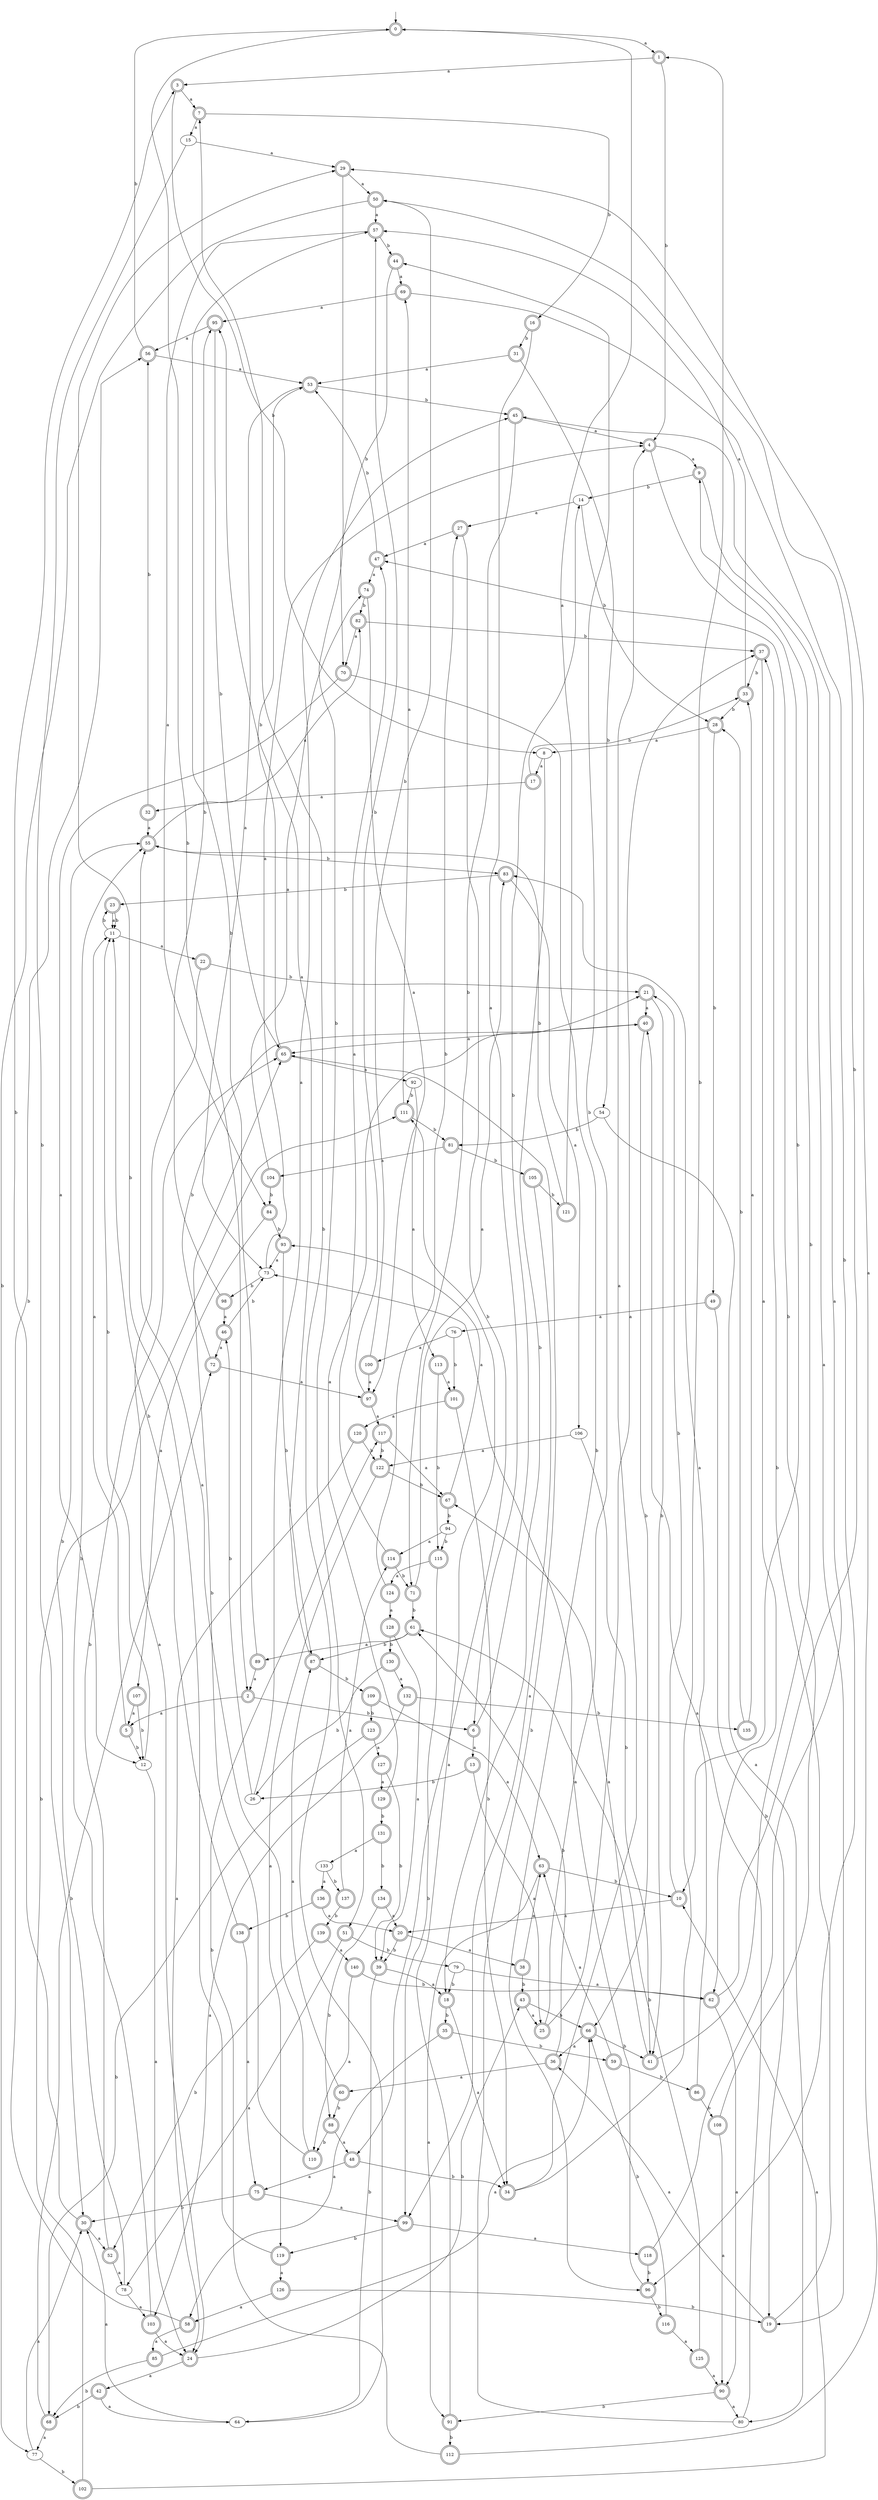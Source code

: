 digraph RandomDFA {
  __start0 [label="", shape=none];
  __start0 -> 0 [label=""];
  0 [shape=circle] [shape=doublecircle]
  0 -> 1 [label="a"]
  0 -> 2 [label="b"]
  1 [shape=doublecircle]
  1 -> 3 [label="a"]
  1 -> 4 [label="b"]
  2 [shape=doublecircle]
  2 -> 5 [label="a"]
  2 -> 6 [label="b"]
  3 [shape=doublecircle]
  3 -> 7 [label="a"]
  3 -> 8 [label="b"]
  4 [shape=doublecircle]
  4 -> 9 [label="a"]
  4 -> 10 [label="b"]
  5 [shape=doublecircle]
  5 -> 11 [label="a"]
  5 -> 12 [label="b"]
  6 [shape=doublecircle]
  6 -> 13 [label="a"]
  6 -> 14 [label="b"]
  7 [shape=doublecircle]
  7 -> 15 [label="a"]
  7 -> 16 [label="b"]
  8
  8 -> 17 [label="a"]
  8 -> 18 [label="b"]
  9 [shape=doublecircle]
  9 -> 19 [label="a"]
  9 -> 14 [label="b"]
  10 [shape=doublecircle]
  10 -> 20 [label="a"]
  10 -> 21 [label="b"]
  11
  11 -> 22 [label="a"]
  11 -> 23 [label="b"]
  12
  12 -> 24 [label="a"]
  12 -> 11 [label="b"]
  13 [shape=doublecircle]
  13 -> 25 [label="a"]
  13 -> 26 [label="b"]
  14
  14 -> 27 [label="a"]
  14 -> 28 [label="b"]
  15
  15 -> 29 [label="a"]
  15 -> 30 [label="b"]
  16 [shape=doublecircle]
  16 -> 6 [label="a"]
  16 -> 31 [label="b"]
  17 [shape=doublecircle]
  17 -> 32 [label="a"]
  17 -> 33 [label="b"]
  18 [shape=doublecircle]
  18 -> 34 [label="a"]
  18 -> 35 [label="b"]
  19 [shape=doublecircle]
  19 -> 36 [label="a"]
  19 -> 37 [label="b"]
  20 [shape=doublecircle]
  20 -> 38 [label="a"]
  20 -> 39 [label="b"]
  21 [shape=doublecircle]
  21 -> 40 [label="a"]
  21 -> 41 [label="b"]
  22 [shape=doublecircle]
  22 -> 24 [label="a"]
  22 -> 21 [label="b"]
  23 [shape=doublecircle]
  23 -> 11 [label="a"]
  23 -> 11 [label="b"]
  24 [shape=doublecircle]
  24 -> 42 [label="a"]
  24 -> 43 [label="b"]
  25 [shape=doublecircle]
  25 -> 37 [label="a"]
  25 -> 44 [label="b"]
  26
  26 -> 45 [label="a"]
  26 -> 46 [label="b"]
  27 [shape=doublecircle]
  27 -> 47 [label="a"]
  27 -> 48 [label="b"]
  28 [shape=doublecircle]
  28 -> 8 [label="a"]
  28 -> 49 [label="b"]
  29 [shape=doublecircle]
  29 -> 50 [label="a"]
  29 -> 51 [label="b"]
  30 [shape=doublecircle]
  30 -> 52 [label="a"]
  30 -> 3 [label="b"]
  31 [shape=doublecircle]
  31 -> 53 [label="a"]
  31 -> 54 [label="b"]
  32 [shape=doublecircle]
  32 -> 55 [label="a"]
  32 -> 56 [label="b"]
  33 [shape=doublecircle]
  33 -> 57 [label="a"]
  33 -> 28 [label="b"]
  34 [shape=doublecircle]
  34 -> 4 [label="a"]
  34 -> 1 [label="b"]
  35 [shape=doublecircle]
  35 -> 58 [label="a"]
  35 -> 59 [label="b"]
  36 [shape=doublecircle]
  36 -> 60 [label="a"]
  36 -> 61 [label="b"]
  37 [shape=doublecircle]
  37 -> 62 [label="a"]
  37 -> 33 [label="b"]
  38 [shape=doublecircle]
  38 -> 63 [label="a"]
  38 -> 43 [label="b"]
  39 [shape=doublecircle]
  39 -> 18 [label="a"]
  39 -> 64 [label="b"]
  40 [shape=doublecircle]
  40 -> 65 [label="a"]
  40 -> 66 [label="b"]
  41 [shape=doublecircle]
  41 -> 67 [label="a"]
  41 -> 9 [label="b"]
  42 [shape=doublecircle]
  42 -> 64 [label="a"]
  42 -> 68 [label="b"]
  43 [shape=doublecircle]
  43 -> 25 [label="a"]
  43 -> 66 [label="b"]
  44 [shape=doublecircle]
  44 -> 69 [label="a"]
  44 -> 70 [label="b"]
  45 [shape=doublecircle]
  45 -> 4 [label="a"]
  45 -> 71 [label="b"]
  46 [shape=doublecircle]
  46 -> 72 [label="a"]
  46 -> 73 [label="b"]
  47 [shape=doublecircle]
  47 -> 74 [label="a"]
  47 -> 53 [label="b"]
  48 [shape=doublecircle]
  48 -> 75 [label="a"]
  48 -> 34 [label="b"]
  49 [shape=doublecircle]
  49 -> 76 [label="a"]
  49 -> 19 [label="b"]
  50 [shape=doublecircle]
  50 -> 57 [label="a"]
  50 -> 77 [label="b"]
  51 [shape=doublecircle]
  51 -> 78 [label="a"]
  51 -> 79 [label="b"]
  52 [shape=doublecircle]
  52 -> 78 [label="a"]
  52 -> 65 [label="b"]
  53 [shape=doublecircle]
  53 -> 73 [label="a"]
  53 -> 45 [label="b"]
  54
  54 -> 80 [label="a"]
  54 -> 81 [label="b"]
  55 [shape=doublecircle]
  55 -> 82 [label="a"]
  55 -> 83 [label="b"]
  56 [shape=doublecircle]
  56 -> 53 [label="a"]
  56 -> 0 [label="b"]
  57 [shape=doublecircle]
  57 -> 84 [label="a"]
  57 -> 44 [label="b"]
  58 [shape=doublecircle]
  58 -> 85 [label="a"]
  58 -> 56 [label="b"]
  59 [shape=doublecircle]
  59 -> 63 [label="a"]
  59 -> 86 [label="b"]
  60 [shape=doublecircle]
  60 -> 87 [label="a"]
  60 -> 88 [label="b"]
  61 [shape=doublecircle]
  61 -> 89 [label="a"]
  61 -> 87 [label="b"]
  62 [shape=doublecircle]
  62 -> 90 [label="a"]
  62 -> 50 [label="b"]
  63 [shape=doublecircle]
  63 -> 91 [label="a"]
  63 -> 10 [label="b"]
  64
  64 -> 30 [label="a"]
  64 -> 7 [label="b"]
  65 [shape=doublecircle]
  65 -> 92 [label="a"]
  65 -> 53 [label="b"]
  66 [shape=doublecircle]
  66 -> 36 [label="a"]
  66 -> 41 [label="b"]
  67 [shape=doublecircle]
  67 -> 93 [label="a"]
  67 -> 94 [label="b"]
  68 [shape=doublecircle]
  68 -> 77 [label="a"]
  68 -> 72 [label="b"]
  69 [shape=doublecircle]
  69 -> 95 [label="a"]
  69 -> 96 [label="b"]
  70 [shape=doublecircle]
  70 -> 12 [label="a"]
  70 -> 96 [label="b"]
  71 [shape=doublecircle]
  71 -> 83 [label="a"]
  71 -> 61 [label="b"]
  72 [shape=doublecircle]
  72 -> 97 [label="a"]
  72 -> 40 [label="b"]
  73
  73 -> 4 [label="a"]
  73 -> 98 [label="b"]
  74 [shape=doublecircle]
  74 -> 97 [label="a"]
  74 -> 82 [label="b"]
  75 [shape=doublecircle]
  75 -> 99 [label="a"]
  75 -> 30 [label="b"]
  76
  76 -> 100 [label="a"]
  76 -> 101 [label="b"]
  77
  77 -> 30 [label="a"]
  77 -> 102 [label="b"]
  78
  78 -> 103 [label="a"]
  78 -> 55 [label="b"]
  79
  79 -> 62 [label="a"]
  79 -> 18 [label="b"]
  80
  80 -> 40 [label="a"]
  80 -> 65 [label="b"]
  81 [shape=doublecircle]
  81 -> 104 [label="a"]
  81 -> 105 [label="b"]
  82 [shape=doublecircle]
  82 -> 70 [label="a"]
  82 -> 37 [label="b"]
  83 [shape=doublecircle]
  83 -> 106 [label="a"]
  83 -> 23 [label="b"]
  84 [shape=doublecircle]
  84 -> 107 [label="a"]
  84 -> 93 [label="b"]
  85 [shape=doublecircle]
  85 -> 66 [label="a"]
  85 -> 68 [label="b"]
  86 [shape=doublecircle]
  86 -> 83 [label="a"]
  86 -> 108 [label="b"]
  87 [shape=doublecircle]
  87 -> 95 [label="a"]
  87 -> 109 [label="b"]
  88 [shape=doublecircle]
  88 -> 48 [label="a"]
  88 -> 110 [label="b"]
  89 [shape=doublecircle]
  89 -> 2 [label="a"]
  89 -> 57 [label="b"]
  90 [shape=doublecircle]
  90 -> 80 [label="a"]
  90 -> 91 [label="b"]
  91 [shape=doublecircle]
  91 -> 111 [label="a"]
  91 -> 112 [label="b"]
  92
  92 -> 113 [label="a"]
  92 -> 111 [label="b"]
  93 [shape=doublecircle]
  93 -> 73 [label="a"]
  93 -> 87 [label="b"]
  94
  94 -> 114 [label="a"]
  94 -> 115 [label="b"]
  95 [shape=doublecircle]
  95 -> 56 [label="a"]
  95 -> 65 [label="b"]
  96 [shape=doublecircle]
  96 -> 73 [label="a"]
  96 -> 116 [label="b"]
  97 [shape=doublecircle]
  97 -> 117 [label="a"]
  97 -> 57 [label="b"]
  98 [shape=doublecircle]
  98 -> 46 [label="a"]
  98 -> 95 [label="b"]
  99 [shape=doublecircle]
  99 -> 118 [label="a"]
  99 -> 119 [label="b"]
  100 [shape=doublecircle]
  100 -> 97 [label="a"]
  100 -> 50 [label="b"]
  101 [shape=doublecircle]
  101 -> 120 [label="a"]
  101 -> 34 [label="b"]
  102 [shape=doublecircle]
  102 -> 10 [label="a"]
  102 -> 111 [label="b"]
  103 [shape=doublecircle]
  103 -> 24 [label="a"]
  103 -> 55 [label="b"]
  104 [shape=doublecircle]
  104 -> 74 [label="a"]
  104 -> 84 [label="b"]
  105 [shape=doublecircle]
  105 -> 99 [label="a"]
  105 -> 121 [label="b"]
  106
  106 -> 122 [label="a"]
  106 -> 41 [label="b"]
  107 [shape=doublecircle]
  107 -> 5 [label="a"]
  107 -> 12 [label="b"]
  108 [shape=doublecircle]
  108 -> 90 [label="a"]
  108 -> 47 [label="b"]
  109 [shape=doublecircle]
  109 -> 63 [label="a"]
  109 -> 123 [label="b"]
  110 [shape=doublecircle]
  110 -> 55 [label="a"]
  110 -> 65 [label="b"]
  111 [shape=doublecircle]
  111 -> 69 [label="a"]
  111 -> 81 [label="b"]
  112 [shape=doublecircle]
  112 -> 29 [label="a"]
  112 -> 117 [label="b"]
  113 [shape=doublecircle]
  113 -> 101 [label="a"]
  113 -> 115 [label="b"]
  114 [shape=doublecircle]
  114 -> 47 [label="a"]
  114 -> 71 [label="b"]
  115 [shape=doublecircle]
  115 -> 124 [label="a"]
  115 -> 99 [label="b"]
  116 [shape=doublecircle]
  116 -> 125 [label="a"]
  116 -> 66 [label="b"]
  117 [shape=doublecircle]
  117 -> 67 [label="a"]
  117 -> 122 [label="b"]
  118 [shape=doublecircle]
  118 -> 45 [label="a"]
  118 -> 96 [label="b"]
  119 [shape=doublecircle]
  119 -> 126 [label="a"]
  119 -> 29 [label="b"]
  120 [shape=doublecircle]
  120 -> 24 [label="a"]
  120 -> 122 [label="b"]
  121 [shape=doublecircle]
  121 -> 0 [label="a"]
  121 -> 55 [label="b"]
  122 [shape=doublecircle]
  122 -> 119 [label="a"]
  122 -> 67 [label="b"]
  123 [shape=doublecircle]
  123 -> 127 [label="a"]
  123 -> 68 [label="b"]
  124 [shape=doublecircle]
  124 -> 128 [label="a"]
  124 -> 27 [label="b"]
  125 [shape=doublecircle]
  125 -> 90 [label="a"]
  125 -> 61 [label="b"]
  126 [shape=doublecircle]
  126 -> 58 [label="a"]
  126 -> 19 [label="b"]
  127 [shape=doublecircle]
  127 -> 129 [label="a"]
  127 -> 39 [label="b"]
  128 [shape=doublecircle]
  128 -> 39 [label="a"]
  128 -> 130 [label="b"]
  129 [shape=doublecircle]
  129 -> 21 [label="a"]
  129 -> 131 [label="b"]
  130 [shape=doublecircle]
  130 -> 132 [label="a"]
  130 -> 26 [label="b"]
  131 [shape=doublecircle]
  131 -> 133 [label="a"]
  131 -> 134 [label="b"]
  132 [shape=doublecircle]
  132 -> 103 [label="a"]
  132 -> 135 [label="b"]
  133
  133 -> 136 [label="a"]
  133 -> 137 [label="b"]
  134 [shape=doublecircle]
  134 -> 20 [label="a"]
  134 -> 88 [label="b"]
  135 [shape=doublecircle]
  135 -> 33 [label="a"]
  135 -> 28 [label="b"]
  136 [shape=doublecircle]
  136 -> 20 [label="a"]
  136 -> 138 [label="b"]
  137 [shape=doublecircle]
  137 -> 114 [label="a"]
  137 -> 139 [label="b"]
  138 [shape=doublecircle]
  138 -> 75 [label="a"]
  138 -> 11 [label="b"]
  139 [shape=doublecircle]
  139 -> 140 [label="a"]
  139 -> 52 [label="b"]
  140 [shape=doublecircle]
  140 -> 110 [label="a"]
  140 -> 62 [label="b"]
}
